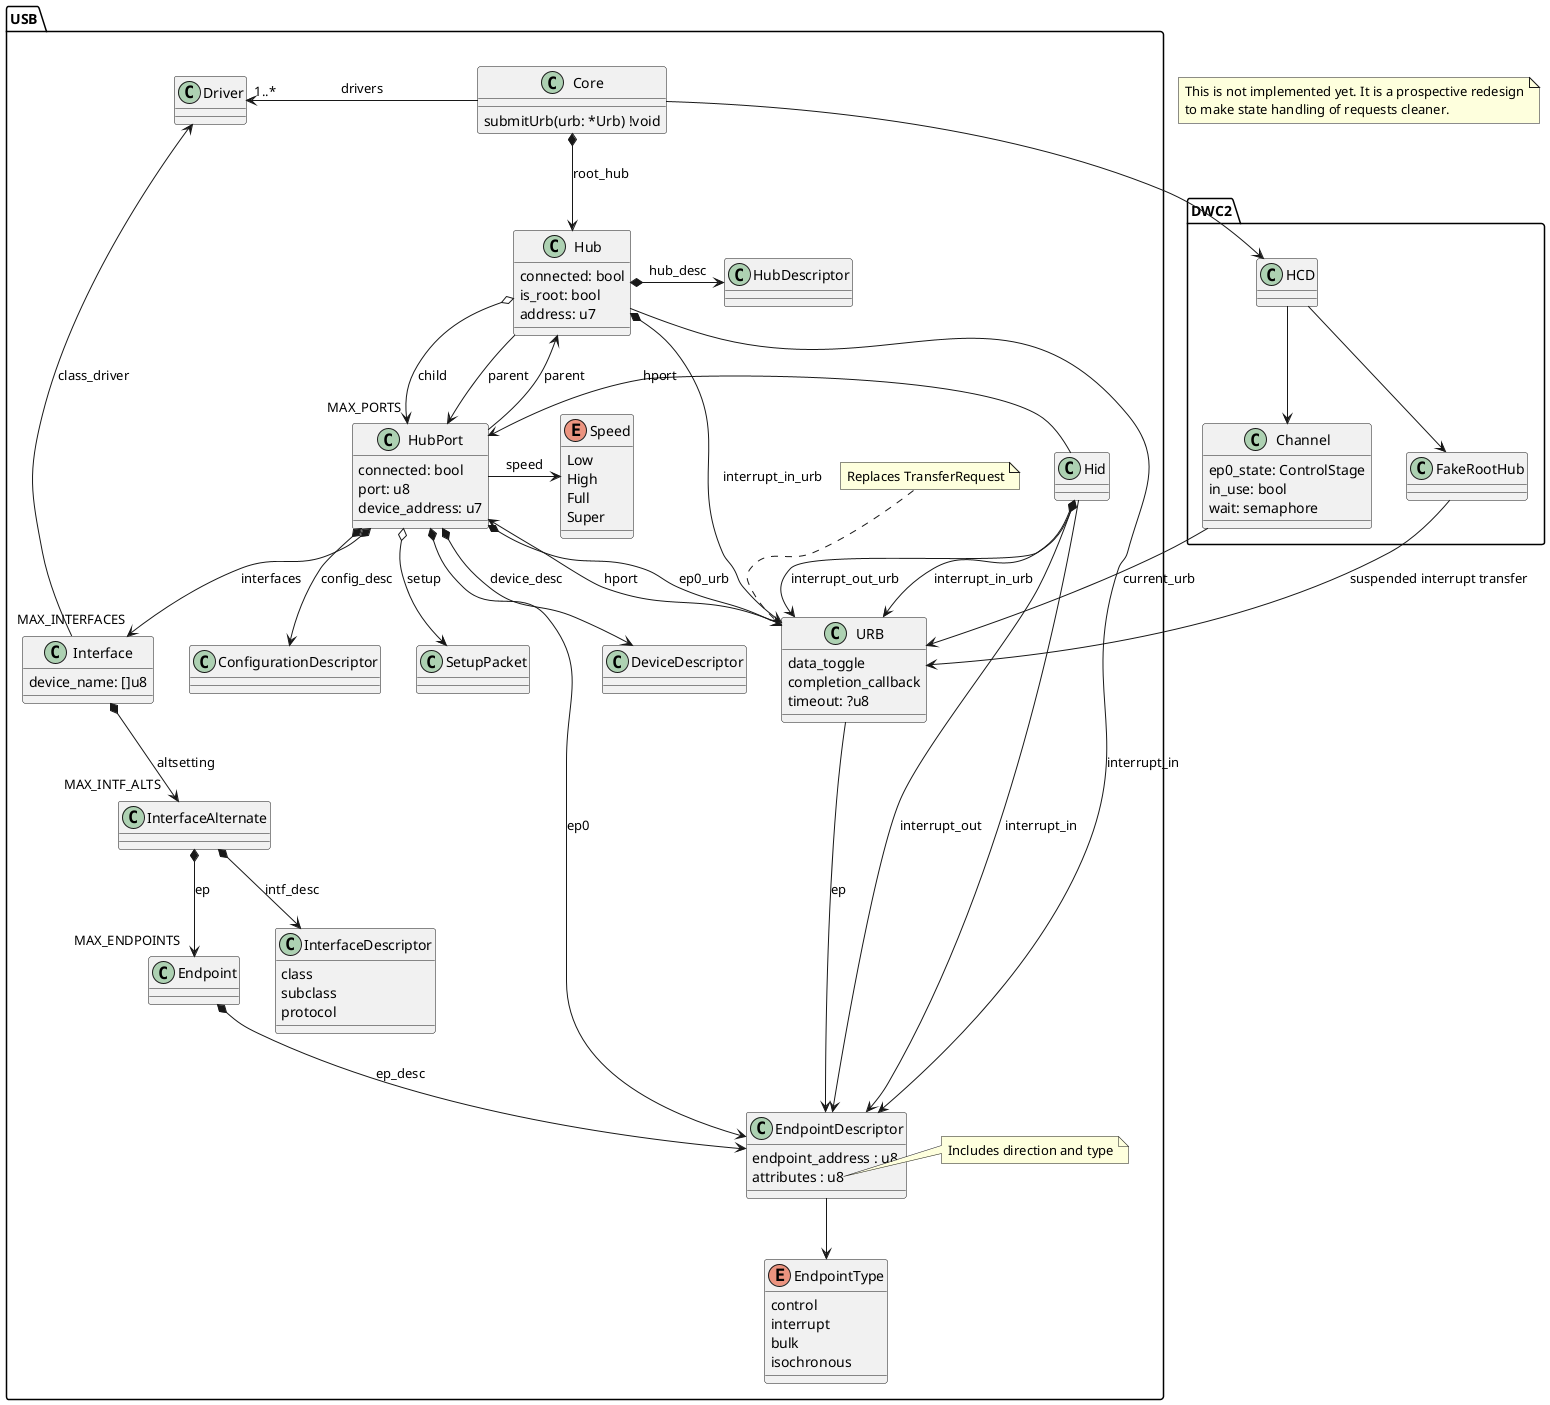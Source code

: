 @startuml

package DWC2 {
        class HCD {
        }

        class FakeRootHub {
        }

        class Channel {
                ep0_state: ControlStage
                in_use: bool
                wait: semaphore
        }
}

package USB {
        class URB {
                data_toggle
                completion_callback
                timeout: ?u8
        }
        note top: Replaces TransferRequest
        URB -u-> HubPort : hport
        URB -d-> EndpointDescriptor : ep

        class Endpoint {
        }
        Endpoint *-d-> EndpointDescriptor : ep_desc

        class InterfaceAlternate {
        }
        InterfaceAlternate *-d-> InterfaceDescriptor : intf_desc
        InterfaceAlternate *-d-> "MAX_ENDPOINTS" Endpoint : ep

        class Interface {
                device_name: []u8
        }
        Interface -u-> Driver : class_driver
        Interface *-d-> "MAX_INTF_ALTS" InterfaceAlternate : altsetting
        
        enum Speed {
                Low
                High
                Full
                Super
        }

        class Core {
                submitUrb(urb: *Urb) !void
        }
        Core *-d-> Hub : root_hub

        class Hub {
                connected: bool
                is_root: bool
                address: u7
        }

        Hub *-r-> HubDescriptor : hub_desc
        Hub o-d-> "MAX_PORTS" HubPort : child
        Hub -d-> HubPort : parent
        Hub -d-> EndpointDescriptor : interrupt_in
        Hub *-d-> URB: interrupt_in_urb

        class HubPort {
                connected: bool
                port: u8
                device_address: u7
       }

        HubPort -r-> Speed : speed
        HubPort -u-> Hub : parent
        HubPort *-d-> DeviceDescriptor : device_desc
        HubPort *-d-> ConfigurationDescriptor : config_desc
        HubPort *-d-> "MAX_INTERFACES" Interface : interfaces
        HubPort o-d-> SetupPacket : setup
        HubPort *-d-> EndpointDescriptor : ep0
        HubPort *-d-> URB: ep0_urb

        class InterfaceDescriptor {
                class
                subclass
                protocol
        }

        class Hid {
        }
        Hid -> HubPort : hport
        Hid -> EndpointDescriptor : interrupt_in
        Hid -> EndpointDescriptor : interrupt_out
        Hid *-> URB : interrupt_in_urb
        Hid *-> URB : interrupt_out_urb

        class EndpointDescriptor {
                endpoint_address : u8
                attributes : u8
        }

        enum EndpointType {
                control
                interrupt
                bulk
                isochronous
        }
        EndpointDescriptor -d-> EndpointType

        class Driver {
        }

        note left of HubPort::ep0_urb
        Pre-allocated URB for control transfers
        end note

        note right of EndpointDescriptor::attributes
        Includes direction and type
        end note
}

HCD -d-> FakeRootHub
HCD -d-> Channel

FakeRootHub --> URB : suspended interrupt transfer

Core -r-> HCD
Core -l-> "1..*" Driver : drivers

Channel -l-> URB : current_urb

note as N1
This is not implemented yet. It is a prospective redesign
to make state handling of requests cleaner.
end note

@enduml
